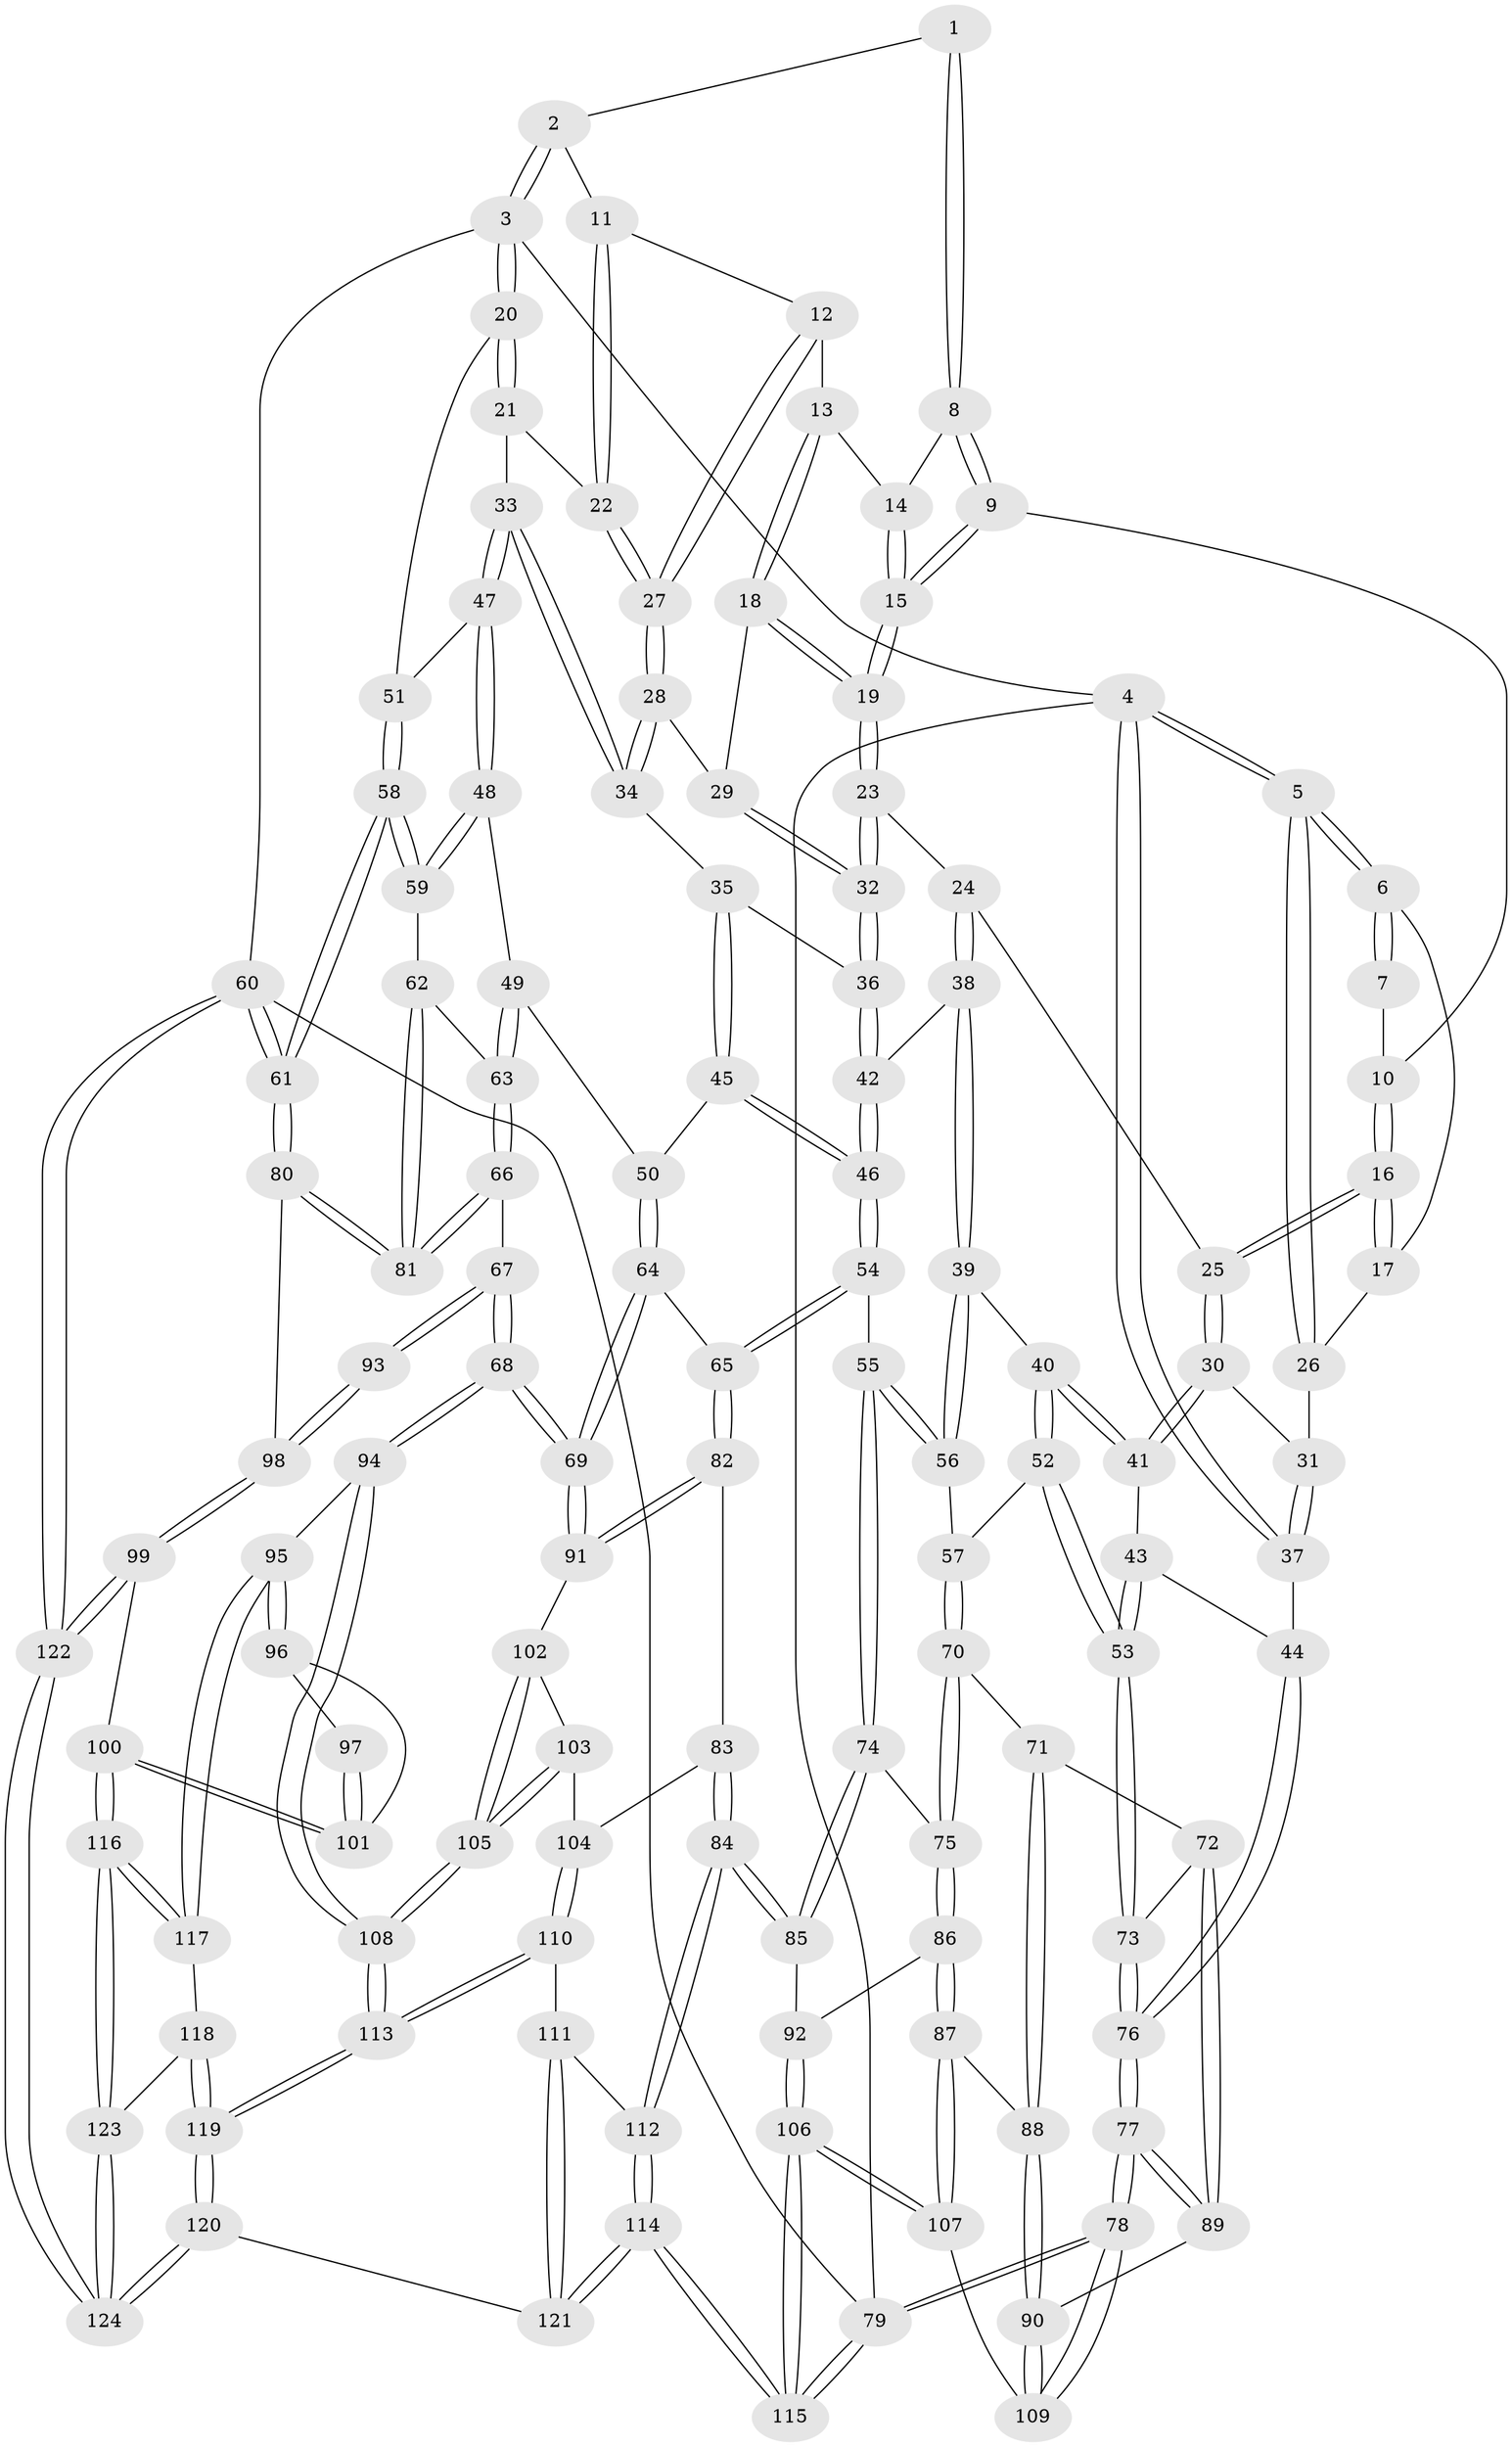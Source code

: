 // coarse degree distribution, {2: 0.12, 3: 0.6133333333333333, 4: 0.14666666666666667, 5: 0.10666666666666667, 6: 0.013333333333333334}
// Generated by graph-tools (version 1.1) at 2025/54/03/04/25 22:54:47]
// undirected, 124 vertices, 307 edges
graph export_dot {
  node [color=gray90,style=filled];
  1 [pos="+0.6228194112528918+0"];
  2 [pos="+0.889535581719446+0"];
  3 [pos="+1+0"];
  4 [pos="+0+0"];
  5 [pos="+0+0"];
  6 [pos="+0+0"];
  7 [pos="+0.24839785230141942+0"];
  8 [pos="+0.6185699726840683+0"];
  9 [pos="+0.4126430152396957+0.10425054227850777"];
  10 [pos="+0.30417203233061046+0"];
  11 [pos="+0.8295171715743781+0.07277765631967209"];
  12 [pos="+0.6902257288814717+0.13729876152085818"];
  13 [pos="+0.6255325191619451+0.017502117712854447"];
  14 [pos="+0.6177175132659264+0"];
  15 [pos="+0.43978708457036597+0.16284100946493546"];
  16 [pos="+0.24984569820837094+0.16705945011329562"];
  17 [pos="+0.18422098066837816+0.15454941884923235"];
  18 [pos="+0.5431479904102189+0.160148486735358"];
  19 [pos="+0.4441255688635195+0.18239822074301879"];
  20 [pos="+1+0.11921687996728399"];
  21 [pos="+0.8760331802336392+0.19965134468211693"];
  22 [pos="+0.8578672169432157+0.18433567115356528"];
  23 [pos="+0.42423972907581636+0.23146154816563919"];
  24 [pos="+0.30856721470269427+0.25800290508308515"];
  25 [pos="+0.2886572857244004+0.2510624119723928"];
  26 [pos="+0.10438929123123329+0.18527702684514719"];
  27 [pos="+0.6939321998814059+0.20360943511938448"];
  28 [pos="+0.674317083918639+0.23798976692290907"];
  29 [pos="+0.6198142860078134+0.21547322646682893"];
  30 [pos="+0.15626636078572537+0.32474598666767707"];
  31 [pos="+0.08966418451421158+0.2653809727923557"];
  32 [pos="+0.4605519614775412+0.27838299310332254"];
  33 [pos="+0.8437013299952516+0.3583972871097743"];
  34 [pos="+0.6758895676118208+0.29597695534433066"];
  35 [pos="+0.6242323933073806+0.3538534888414649"];
  36 [pos="+0.49516726872180483+0.34105139477791985"];
  37 [pos="+0+0.30454625107017547"];
  38 [pos="+0.3327221872756518+0.4452576558084192"];
  39 [pos="+0.3209144069529373+0.46445200458614755"];
  40 [pos="+0.2432812413732894+0.4657166065070177"];
  41 [pos="+0.15625320847949548+0.32490768414092247"];
  42 [pos="+0.4662684081442807+0.39429247866242606"];
  43 [pos="+0.07708046614976471+0.4220814294517335"];
  44 [pos="+0+0.39561054344615537"];
  45 [pos="+0.6463492243786368+0.471406046224432"];
  46 [pos="+0.5248381663140056+0.5553284357238444"];
  47 [pos="+0.8625694308607794+0.39045706651627676"];
  48 [pos="+0.8636573723139238+0.44230044372255584"];
  49 [pos="+0.796902171247322+0.5060433609540103"];
  50 [pos="+0.7518592277425951+0.5246008346967429"];
  51 [pos="+1+0.15417745779033248"];
  52 [pos="+0.1587821997815278+0.5387559537638513"];
  53 [pos="+0.13388709332469034+0.5494347277432469"];
  54 [pos="+0.5126829245074715+0.5805072914611524"];
  55 [pos="+0.3873036782854331+0.5686987185499343"];
  56 [pos="+0.3622201249821943+0.5510485763604949"];
  57 [pos="+0.2796930589079128+0.6094370321776648"];
  58 [pos="+1+0.5623799641400715"];
  59 [pos="+1+0.5296250332639527"];
  60 [pos="+1+1"];
  61 [pos="+1+0.7433113567202112"];
  62 [pos="+0.9269996033708325+0.6117149142281718"];
  63 [pos="+0.8768459432345269+0.6312986559620261"];
  64 [pos="+0.7199715459571748+0.6434802045129744"];
  65 [pos="+0.5171142009800483+0.5918050254391649"];
  66 [pos="+0.8609402872761023+0.6859975887116385"];
  67 [pos="+0.8016088579444491+0.7180316401000785"];
  68 [pos="+0.7443662819066104+0.7245149579034249"];
  69 [pos="+0.7329524510210119+0.71470716136137"];
  70 [pos="+0.27077214013160317+0.6384037966967684"];
  71 [pos="+0.1622655826581566+0.6614525643455521"];
  72 [pos="+0.14694622579384614+0.6526065080384726"];
  73 [pos="+0.10102471798174288+0.5976008214082853"];
  74 [pos="+0.3622393983229349+0.678462083880321"];
  75 [pos="+0.3010192201944289+0.7103475120402013"];
  76 [pos="+0+0.6653914272418328"];
  77 [pos="+0+0.8396326301990249"];
  78 [pos="+0+1"];
  79 [pos="+0+1"];
  80 [pos="+1+0.7637741589287664"];
  81 [pos="+0.9688525246095953+0.7290858142102731"];
  82 [pos="+0.5187774457158232+0.7016610444798845"];
  83 [pos="+0.5129080193563424+0.7145248603150048"];
  84 [pos="+0.46955423914741784+0.749598301589592"];
  85 [pos="+0.4561328717038737+0.7490793156505957"];
  86 [pos="+0.2852852580322834+0.7438943708625337"];
  87 [pos="+0.2789718921256596+0.750469524103183"];
  88 [pos="+0.2168024619721122+0.7324757848477832"];
  89 [pos="+0.10852280558085002+0.8030324451301186"];
  90 [pos="+0.1369214446202105+0.8118356380948284"];
  91 [pos="+0.7222000930174632+0.7174942287879904"];
  92 [pos="+0.4111541920282245+0.7705465171706095"];
  93 [pos="+0.8589891593873554+0.7721071804798856"];
  94 [pos="+0.7451544713008533+0.7365858156846453"];
  95 [pos="+0.7559839870082062+0.7689401521802364"];
  96 [pos="+0.8370323813338371+0.8133952218574289"];
  97 [pos="+0.8568711069364335+0.7825582569452633"];
  98 [pos="+0.9476302590799247+0.8123053483676906"];
  99 [pos="+0.9286467418257451+0.8383362810563422"];
  100 [pos="+0.8763140011414716+0.8819210708640263"];
  101 [pos="+0.8520878459535008+0.8265604866292724"];
  102 [pos="+0.6637596792329394+0.7631494716738518"];
  103 [pos="+0.6280028546507076+0.7886945129477052"];
  104 [pos="+0.5799705837076647+0.7911831817381694"];
  105 [pos="+0.6484274480192488+0.8746162733774132"];
  106 [pos="+0.2890681826141285+0.9267822535681127"];
  107 [pos="+0.2885993173033794+0.9260982183281666"];
  108 [pos="+0.6500985796284321+0.8830056254627228"];
  109 [pos="+0.20073330986468638+0.8808182974017543"];
  110 [pos="+0.577272764105889+0.832387665563733"];
  111 [pos="+0.5593819943982904+0.8380011465180695"];
  112 [pos="+0.47732669001331274+0.8483442064001301"];
  113 [pos="+0.6395522189744401+0.924167957412703"];
  114 [pos="+0.40137648681307764+1"];
  115 [pos="+0.38151992122598816+1"];
  116 [pos="+0.8724460858045617+0.8871938935881161"];
  117 [pos="+0.7740011846992956+0.8564034861763292"];
  118 [pos="+0.747099960426141+0.8921298971381683"];
  119 [pos="+0.6454770073724945+0.9756680822779373"];
  120 [pos="+0.5846598327209387+1"];
  121 [pos="+0.44189074269166434+1"];
  122 [pos="+1+1"];
  123 [pos="+0.8789569672621754+0.9955238495538873"];
  124 [pos="+0.942660836666532+1"];
  1 -- 2;
  1 -- 8;
  1 -- 8;
  2 -- 3;
  2 -- 3;
  2 -- 11;
  3 -- 4;
  3 -- 20;
  3 -- 20;
  3 -- 60;
  4 -- 5;
  4 -- 5;
  4 -- 37;
  4 -- 37;
  4 -- 79;
  5 -- 6;
  5 -- 6;
  5 -- 26;
  5 -- 26;
  6 -- 7;
  6 -- 7;
  6 -- 17;
  7 -- 10;
  8 -- 9;
  8 -- 9;
  8 -- 14;
  9 -- 10;
  9 -- 15;
  9 -- 15;
  10 -- 16;
  10 -- 16;
  11 -- 12;
  11 -- 22;
  11 -- 22;
  12 -- 13;
  12 -- 27;
  12 -- 27;
  13 -- 14;
  13 -- 18;
  13 -- 18;
  14 -- 15;
  14 -- 15;
  15 -- 19;
  15 -- 19;
  16 -- 17;
  16 -- 17;
  16 -- 25;
  16 -- 25;
  17 -- 26;
  18 -- 19;
  18 -- 19;
  18 -- 29;
  19 -- 23;
  19 -- 23;
  20 -- 21;
  20 -- 21;
  20 -- 51;
  21 -- 22;
  21 -- 33;
  22 -- 27;
  22 -- 27;
  23 -- 24;
  23 -- 32;
  23 -- 32;
  24 -- 25;
  24 -- 38;
  24 -- 38;
  25 -- 30;
  25 -- 30;
  26 -- 31;
  27 -- 28;
  27 -- 28;
  28 -- 29;
  28 -- 34;
  28 -- 34;
  29 -- 32;
  29 -- 32;
  30 -- 31;
  30 -- 41;
  30 -- 41;
  31 -- 37;
  31 -- 37;
  32 -- 36;
  32 -- 36;
  33 -- 34;
  33 -- 34;
  33 -- 47;
  33 -- 47;
  34 -- 35;
  35 -- 36;
  35 -- 45;
  35 -- 45;
  36 -- 42;
  36 -- 42;
  37 -- 44;
  38 -- 39;
  38 -- 39;
  38 -- 42;
  39 -- 40;
  39 -- 56;
  39 -- 56;
  40 -- 41;
  40 -- 41;
  40 -- 52;
  40 -- 52;
  41 -- 43;
  42 -- 46;
  42 -- 46;
  43 -- 44;
  43 -- 53;
  43 -- 53;
  44 -- 76;
  44 -- 76;
  45 -- 46;
  45 -- 46;
  45 -- 50;
  46 -- 54;
  46 -- 54;
  47 -- 48;
  47 -- 48;
  47 -- 51;
  48 -- 49;
  48 -- 59;
  48 -- 59;
  49 -- 50;
  49 -- 63;
  49 -- 63;
  50 -- 64;
  50 -- 64;
  51 -- 58;
  51 -- 58;
  52 -- 53;
  52 -- 53;
  52 -- 57;
  53 -- 73;
  53 -- 73;
  54 -- 55;
  54 -- 65;
  54 -- 65;
  55 -- 56;
  55 -- 56;
  55 -- 74;
  55 -- 74;
  56 -- 57;
  57 -- 70;
  57 -- 70;
  58 -- 59;
  58 -- 59;
  58 -- 61;
  58 -- 61;
  59 -- 62;
  60 -- 61;
  60 -- 61;
  60 -- 122;
  60 -- 122;
  60 -- 79;
  61 -- 80;
  61 -- 80;
  62 -- 63;
  62 -- 81;
  62 -- 81;
  63 -- 66;
  63 -- 66;
  64 -- 65;
  64 -- 69;
  64 -- 69;
  65 -- 82;
  65 -- 82;
  66 -- 67;
  66 -- 81;
  66 -- 81;
  67 -- 68;
  67 -- 68;
  67 -- 93;
  67 -- 93;
  68 -- 69;
  68 -- 69;
  68 -- 94;
  68 -- 94;
  69 -- 91;
  69 -- 91;
  70 -- 71;
  70 -- 75;
  70 -- 75;
  71 -- 72;
  71 -- 88;
  71 -- 88;
  72 -- 73;
  72 -- 89;
  72 -- 89;
  73 -- 76;
  73 -- 76;
  74 -- 75;
  74 -- 85;
  74 -- 85;
  75 -- 86;
  75 -- 86;
  76 -- 77;
  76 -- 77;
  77 -- 78;
  77 -- 78;
  77 -- 89;
  77 -- 89;
  78 -- 79;
  78 -- 79;
  78 -- 109;
  78 -- 109;
  79 -- 115;
  79 -- 115;
  80 -- 81;
  80 -- 81;
  80 -- 98;
  82 -- 83;
  82 -- 91;
  82 -- 91;
  83 -- 84;
  83 -- 84;
  83 -- 104;
  84 -- 85;
  84 -- 85;
  84 -- 112;
  84 -- 112;
  85 -- 92;
  86 -- 87;
  86 -- 87;
  86 -- 92;
  87 -- 88;
  87 -- 107;
  87 -- 107;
  88 -- 90;
  88 -- 90;
  89 -- 90;
  90 -- 109;
  90 -- 109;
  91 -- 102;
  92 -- 106;
  92 -- 106;
  93 -- 98;
  93 -- 98;
  94 -- 95;
  94 -- 108;
  94 -- 108;
  95 -- 96;
  95 -- 96;
  95 -- 117;
  95 -- 117;
  96 -- 97;
  96 -- 101;
  97 -- 101;
  97 -- 101;
  98 -- 99;
  98 -- 99;
  99 -- 100;
  99 -- 122;
  99 -- 122;
  100 -- 101;
  100 -- 101;
  100 -- 116;
  100 -- 116;
  102 -- 103;
  102 -- 105;
  102 -- 105;
  103 -- 104;
  103 -- 105;
  103 -- 105;
  104 -- 110;
  104 -- 110;
  105 -- 108;
  105 -- 108;
  106 -- 107;
  106 -- 107;
  106 -- 115;
  106 -- 115;
  107 -- 109;
  108 -- 113;
  108 -- 113;
  110 -- 111;
  110 -- 113;
  110 -- 113;
  111 -- 112;
  111 -- 121;
  111 -- 121;
  112 -- 114;
  112 -- 114;
  113 -- 119;
  113 -- 119;
  114 -- 115;
  114 -- 115;
  114 -- 121;
  114 -- 121;
  116 -- 117;
  116 -- 117;
  116 -- 123;
  116 -- 123;
  117 -- 118;
  118 -- 119;
  118 -- 119;
  118 -- 123;
  119 -- 120;
  119 -- 120;
  120 -- 121;
  120 -- 124;
  120 -- 124;
  122 -- 124;
  122 -- 124;
  123 -- 124;
  123 -- 124;
}
